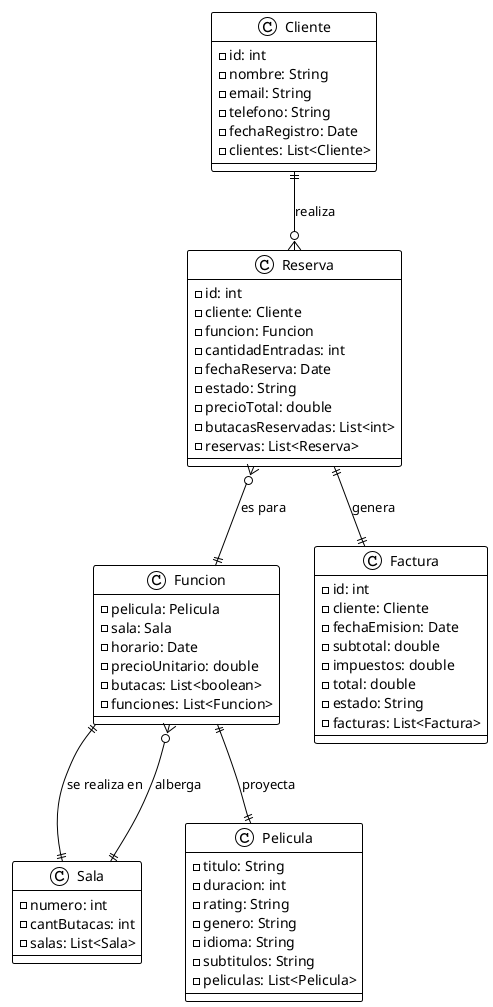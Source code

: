 @startuml Cine
!theme plain

class Pelicula {
    - titulo: String
    - duracion: int
    - rating: String
    - genero: String
    - idioma: String
    - subtitulos: String
    - peliculas: List<Pelicula>
}


class Sala {
    - numero: int
    - cantButacas: int
    - salas: List<Sala>
}

class Funcion {
    - pelicula: Pelicula
    - sala: Sala
    - horario: Date
    - precioUnitario: double
    - butacas: List<boolean>
    - funciones: List<Funcion>
}

class Cliente {
    - id: int
    - nombre: String
    - email: String
    - telefono: String
    - fechaRegistro: Date
    - clientes: List<Cliente>
}

class Reserva {
    - id: int
    - cliente: Cliente
    - funcion: Funcion
    - cantidadEntradas: int
    - fechaReserva: Date
    - estado: String
    - precioTotal: double
    - butacasReservadas: List<int>
    - reservas: List<Reserva>
}

class Factura {
    - id: int
    - cliente: Cliente
    - fechaEmision: Date
    - subtotal: double
    - impuestos: double
    - total: double
    - estado: String
    - facturas: List<Factura>
}



' Relaciones originales
Funcion ||--|| Pelicula : "proyecta"
Funcion ||--|| Sala : "se realiza en"

' Relaciones nuevas
Sala ||--o{ Funcion : "alberga"
Cliente ||--o{ Reserva : "realiza"
Reserva }o--|| Funcion : "es para"
Reserva ||--|| Factura : "genera"

@enduml
